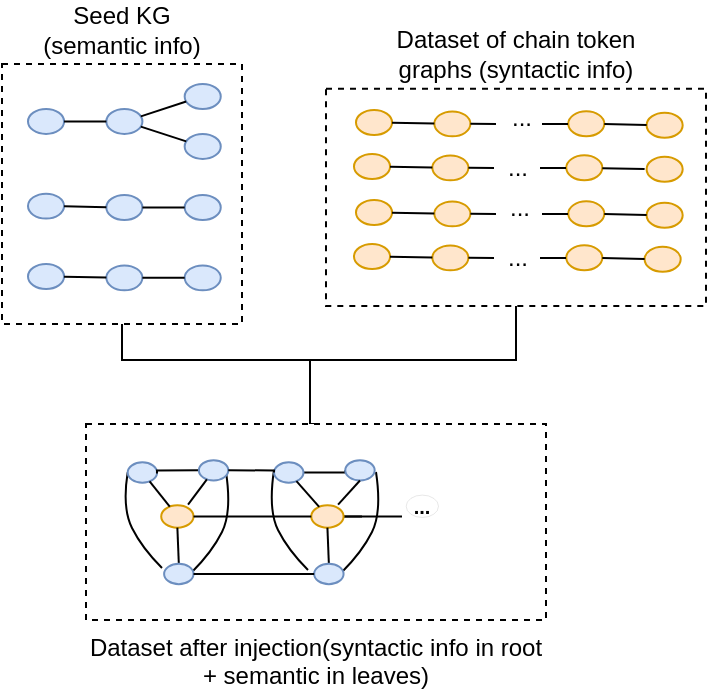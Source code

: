 <mxfile version="21.7.5" type="github">
  <diagram id="C5RBs43oDa-KdzZeNtuy" name="Page-1">
    <mxGraphModel dx="1352" dy="927" grid="1" gridSize="10" guides="1" tooltips="1" connect="1" arrows="1" fold="1" page="1" pageScale="1" pageWidth="827" pageHeight="1169" math="0" shadow="0">
      <root>
        <mxCell id="WIyWlLk6GJQsqaUBKTNV-0" />
        <mxCell id="WIyWlLk6GJQsqaUBKTNV-1" parent="WIyWlLk6GJQsqaUBKTNV-0" />
        <mxCell id="MDvvoWK_F6UgvLszBhcK-12" style="edgeStyle=orthogonalEdgeStyle;rounded=0;orthogonalLoop=1;jettySize=auto;html=1;exitX=0.5;exitY=0;exitDx=0;exitDy=0;endArrow=none;endFill=0;" edge="1" parent="WIyWlLk6GJQsqaUBKTNV-1" source="D7f5AKQHRCtzAQtNA1vA-325">
          <mxGeometry relative="1" as="geometry">
            <mxPoint x="390" y="270" as="targetPoint" />
          </mxGeometry>
        </mxCell>
        <mxCell id="D7f5AKQHRCtzAQtNA1vA-325" value="&lt;div&gt;Dataset after injection(syntactic info in root + semantic in leaves)&lt;/div&gt;" style="rounded=0;whiteSpace=wrap;html=1;dashed=1;labelPosition=center;verticalLabelPosition=bottom;align=center;verticalAlign=top;" parent="WIyWlLk6GJQsqaUBKTNV-1" vertex="1">
          <mxGeometry x="278" y="302" width="230" height="98" as="geometry" />
        </mxCell>
        <mxCell id="D7f5AKQHRCtzAQtNA1vA-238" value="" style="curved=1;endArrow=none;html=1;rounded=0;endFill=0;entryX=0;entryY=0.5;entryDx=0;entryDy=0;" parent="WIyWlLk6GJQsqaUBKTNV-1" target="D7f5AKQHRCtzAQtNA1vA-153" edge="1">
          <mxGeometry width="50" height="50" relative="1" as="geometry">
            <mxPoint x="316" y="374" as="sourcePoint" />
            <mxPoint x="297" y="325.94" as="targetPoint" />
            <Array as="points">
              <mxPoint x="306" y="364" />
              <mxPoint x="296" y="344" />
            </Array>
          </mxGeometry>
        </mxCell>
        <mxCell id="D7f5AKQHRCtzAQtNA1vA-239" value="" style="curved=1;endArrow=none;html=1;rounded=0;endFill=0;entryX=0;entryY=0.5;entryDx=0;entryDy=0;" parent="WIyWlLk6GJQsqaUBKTNV-1" edge="1">
          <mxGeometry width="50" height="50" relative="1" as="geometry">
            <mxPoint x="331" y="376" as="sourcePoint" />
            <mxPoint x="348" y="326" as="targetPoint" />
            <Array as="points">
              <mxPoint x="341" y="366" />
              <mxPoint x="351" y="346" />
            </Array>
          </mxGeometry>
        </mxCell>
        <mxCell id="D7f5AKQHRCtzAQtNA1vA-240" value="" style="curved=1;endArrow=none;html=1;rounded=0;endFill=0;entryX=0;entryY=0.5;entryDx=0;entryDy=0;" parent="WIyWlLk6GJQsqaUBKTNV-1" edge="1">
          <mxGeometry width="50" height="50" relative="1" as="geometry">
            <mxPoint x="389" y="375" as="sourcePoint" />
            <mxPoint x="372" y="325" as="targetPoint" />
            <Array as="points">
              <mxPoint x="379" y="365" />
              <mxPoint x="369" y="345" />
            </Array>
          </mxGeometry>
        </mxCell>
        <mxCell id="D7f5AKQHRCtzAQtNA1vA-241" value="&lt;b&gt;&lt;font style=&quot;font-size: 10px;&quot;&gt;...&lt;/font&gt;&lt;/b&gt;" style="strokeWidth=0;dashed=0;align=center;fontSize=8;shape=ellipse;perimeter=ellipsePerimeter;whiteSpace=wrap;html=1;aspect=fixed;" parent="WIyWlLk6GJQsqaUBKTNV-1" vertex="1">
          <mxGeometry x="437.84" y="337.301" width="16.157" height="11.18" as="geometry" />
        </mxCell>
        <mxCell id="D7f5AKQHRCtzAQtNA1vA-286" value="" style="curved=1;endArrow=none;html=1;rounded=0;endFill=0;entryX=0;entryY=0.5;entryDx=0;entryDy=0;" parent="WIyWlLk6GJQsqaUBKTNV-1" edge="1">
          <mxGeometry width="50" height="50" relative="1" as="geometry">
            <mxPoint x="406" y="376" as="sourcePoint" />
            <mxPoint x="423" y="326" as="targetPoint" />
            <Array as="points">
              <mxPoint x="416" y="366" />
              <mxPoint x="426" y="346" />
            </Array>
          </mxGeometry>
        </mxCell>
        <mxCell id="D7f5AKQHRCtzAQtNA1vA-326" value="" style="group" parent="WIyWlLk6GJQsqaUBKTNV-1" vertex="1" connectable="0">
          <mxGeometry x="236" y="122" width="120" height="130" as="geometry" />
        </mxCell>
        <mxCell id="D7f5AKQHRCtzAQtNA1vA-49" value="&lt;font style=&quot;font-size: 12px;&quot;&gt;Seed KG &lt;br&gt;(semantic info)&lt;/font&gt;" style="rounded=0;whiteSpace=wrap;html=1;strokeWidth=1;dashed=1;labelPosition=center;verticalLabelPosition=top;align=center;verticalAlign=bottom;" parent="D7f5AKQHRCtzAQtNA1vA-326" vertex="1">
          <mxGeometry width="120" height="130" as="geometry" />
        </mxCell>
        <mxCell id="D7f5AKQHRCtzAQtNA1vA-42" value="" style="group;fillColor=default;" parent="D7f5AKQHRCtzAQtNA1vA-326" vertex="1" connectable="0">
          <mxGeometry x="13" y="10" width="100" height="68" as="geometry" />
        </mxCell>
        <mxCell id="D7f5AKQHRCtzAQtNA1vA-11" value="" style="strokeWidth=1;dashed=0;align=center;fontSize=8;shape=ellipse;perimeter=ellipsePerimeter;whiteSpace=wrap;html=1;aspect=fixed;fillColor=#dae8fc;strokeColor=#6c8ebf;" parent="D7f5AKQHRCtzAQtNA1vA-42" vertex="1">
          <mxGeometry y="54.816" width="18.041" height="12.49" as="geometry" />
        </mxCell>
        <mxCell id="D7f5AKQHRCtzAQtNA1vA-12" value="" style="strokeWidth=1;dashed=0;align=center;fontSize=8;shape=ellipse;perimeter=ellipsePerimeter;whiteSpace=wrap;html=1;aspect=fixed;fillColor=#dae8fc;strokeColor=#6c8ebf;" parent="D7f5AKQHRCtzAQtNA1vA-42" vertex="1">
          <mxGeometry x="78.333" y="55.51" width="18.041" height="12.49" as="geometry" />
        </mxCell>
        <mxCell id="D7f5AKQHRCtzAQtNA1vA-16" value="" style="strokeWidth=1;dashed=0;align=center;fontSize=8;shape=ellipse;perimeter=ellipsePerimeter;whiteSpace=wrap;html=1;aspect=fixed;fillColor=#dae8fc;strokeColor=#6c8ebf;" parent="D7f5AKQHRCtzAQtNA1vA-42" vertex="1">
          <mxGeometry x="39.167" y="55.51" width="18.041" height="12.49" as="geometry" />
        </mxCell>
        <mxCell id="D7f5AKQHRCtzAQtNA1vA-18" value="" style="edgeStyle=none;endArrow=none;dashed=0;html=1;strokeWidth=1;rounded=0;" parent="D7f5AKQHRCtzAQtNA1vA-42" source="D7f5AKQHRCtzAQtNA1vA-16" target="D7f5AKQHRCtzAQtNA1vA-11" edge="1">
          <mxGeometry relative="1" as="geometry" />
        </mxCell>
        <mxCell id="D7f5AKQHRCtzAQtNA1vA-19" value="" style="edgeStyle=none;endArrow=none;dashed=0;html=1;strokeWidth=1;rounded=0;" parent="D7f5AKQHRCtzAQtNA1vA-42" source="D7f5AKQHRCtzAQtNA1vA-16" target="D7f5AKQHRCtzAQtNA1vA-12" edge="1">
          <mxGeometry relative="1" as="geometry" />
        </mxCell>
        <mxCell id="D7f5AKQHRCtzAQtNA1vA-28" value="" style="strokeWidth=1;dashed=0;align=center;fontSize=8;shape=ellipse;perimeter=ellipsePerimeter;whiteSpace=wrap;html=1;aspect=fixed;fillColor=#dae8fc;strokeColor=#6c8ebf;" parent="D7f5AKQHRCtzAQtNA1vA-42" vertex="1">
          <mxGeometry x="78.333" width="18.041" height="12.49" as="geometry" />
        </mxCell>
        <mxCell id="D7f5AKQHRCtzAQtNA1vA-29" value="" style="strokeWidth=1;dashed=0;align=center;fontSize=8;shape=ellipse;perimeter=ellipsePerimeter;whiteSpace=wrap;html=1;aspect=fixed;fillColor=#dae8fc;strokeColor=#6c8ebf;" parent="D7f5AKQHRCtzAQtNA1vA-42" vertex="1">
          <mxGeometry y="12.49" width="18.041" height="12.49" as="geometry" />
        </mxCell>
        <mxCell id="D7f5AKQHRCtzAQtNA1vA-30" value="" style="strokeWidth=1;dashed=0;align=center;fontSize=8;shape=ellipse;perimeter=ellipsePerimeter;whiteSpace=wrap;html=1;aspect=fixed;fillColor=#dae8fc;strokeColor=#6c8ebf;" parent="D7f5AKQHRCtzAQtNA1vA-42" vertex="1">
          <mxGeometry x="78.333" y="24.98" width="18.041" height="12.49" as="geometry" />
        </mxCell>
        <mxCell id="D7f5AKQHRCtzAQtNA1vA-31" value="" style="strokeWidth=1;dashed=0;align=center;fontSize=8;shape=ellipse;perimeter=ellipsePerimeter;whiteSpace=wrap;html=1;aspect=fixed;fillColor=#dae8fc;strokeColor=#6c8ebf;" parent="D7f5AKQHRCtzAQtNA1vA-42" vertex="1">
          <mxGeometry x="39.167" y="12.49" width="18.041" height="12.49" as="geometry" />
        </mxCell>
        <mxCell id="D7f5AKQHRCtzAQtNA1vA-34" value="" style="edgeStyle=none;endArrow=none;dashed=0;html=1;strokeWidth=1;rounded=0;" parent="D7f5AKQHRCtzAQtNA1vA-42" source="D7f5AKQHRCtzAQtNA1vA-31" target="D7f5AKQHRCtzAQtNA1vA-28" edge="1">
          <mxGeometry relative="1" as="geometry" />
        </mxCell>
        <mxCell id="D7f5AKQHRCtzAQtNA1vA-35" value="" style="edgeStyle=none;endArrow=none;dashed=0;html=1;strokeWidth=1;rounded=0;" parent="D7f5AKQHRCtzAQtNA1vA-42" source="D7f5AKQHRCtzAQtNA1vA-31" target="D7f5AKQHRCtzAQtNA1vA-29" edge="1">
          <mxGeometry relative="1" as="geometry" />
        </mxCell>
        <mxCell id="D7f5AKQHRCtzAQtNA1vA-36" value="" style="edgeStyle=none;endArrow=none;dashed=0;html=1;strokeWidth=1;rounded=0;" parent="D7f5AKQHRCtzAQtNA1vA-42" source="D7f5AKQHRCtzAQtNA1vA-31" target="D7f5AKQHRCtzAQtNA1vA-30" edge="1">
          <mxGeometry relative="1" as="geometry" />
        </mxCell>
        <mxCell id="D7f5AKQHRCtzAQtNA1vA-43" value="" style="strokeWidth=1;dashed=0;align=center;fontSize=8;shape=ellipse;perimeter=ellipsePerimeter;whiteSpace=wrap;html=1;aspect=fixed;fillColor=#dae8fc;strokeColor=#6c8ebf;" parent="D7f5AKQHRCtzAQtNA1vA-326" vertex="1">
          <mxGeometry x="13" y="99.996" width="18.041" height="12.49" as="geometry" />
        </mxCell>
        <mxCell id="D7f5AKQHRCtzAQtNA1vA-44" value="" style="strokeWidth=1;dashed=0;align=center;fontSize=8;shape=ellipse;perimeter=ellipsePerimeter;whiteSpace=wrap;html=1;aspect=fixed;fillColor=#dae8fc;strokeColor=#6c8ebf;" parent="D7f5AKQHRCtzAQtNA1vA-326" vertex="1">
          <mxGeometry x="91.333" y="100.69" width="18.041" height="12.49" as="geometry" />
        </mxCell>
        <mxCell id="D7f5AKQHRCtzAQtNA1vA-45" value="" style="strokeWidth=1;dashed=0;align=center;fontSize=8;shape=ellipse;perimeter=ellipsePerimeter;whiteSpace=wrap;html=1;aspect=fixed;fillColor=#dae8fc;strokeColor=#6c8ebf;" parent="D7f5AKQHRCtzAQtNA1vA-326" vertex="1">
          <mxGeometry x="52.167" y="100.69" width="18.041" height="12.49" as="geometry" />
        </mxCell>
        <mxCell id="D7f5AKQHRCtzAQtNA1vA-46" value="" style="edgeStyle=none;endArrow=none;dashed=0;html=1;strokeWidth=1;rounded=0;" parent="D7f5AKQHRCtzAQtNA1vA-326" source="D7f5AKQHRCtzAQtNA1vA-45" target="D7f5AKQHRCtzAQtNA1vA-43" edge="1">
          <mxGeometry relative="1" as="geometry" />
        </mxCell>
        <mxCell id="D7f5AKQHRCtzAQtNA1vA-47" value="" style="edgeStyle=none;endArrow=none;dashed=0;html=1;strokeWidth=1;rounded=0;" parent="D7f5AKQHRCtzAQtNA1vA-326" source="D7f5AKQHRCtzAQtNA1vA-45" target="D7f5AKQHRCtzAQtNA1vA-44" edge="1">
          <mxGeometry relative="1" as="geometry" />
        </mxCell>
        <mxCell id="o20jvKjjcpEYKb1I6eHj-14" value="" style="edgeStyle=none;endArrow=none;dashed=0;html=1;strokeWidth=1;rounded=0;" parent="WIyWlLk6GJQsqaUBKTNV-1" edge="1">
          <mxGeometry relative="1" as="geometry">
            <mxPoint x="469.167" y="210.595" as="sourcePoint" />
          </mxGeometry>
        </mxCell>
        <mxCell id="o20jvKjjcpEYKb1I6eHj-15" value="" style="edgeStyle=none;endArrow=none;dashed=0;html=1;strokeWidth=1;rounded=0;" parent="WIyWlLk6GJQsqaUBKTNV-1" edge="1">
          <mxGeometry relative="1" as="geometry">
            <mxPoint x="508.333" y="210.595" as="targetPoint" />
          </mxGeometry>
        </mxCell>
        <mxCell id="D7f5AKQHRCtzAQtNA1vA-168" style="edgeStyle=orthogonalEdgeStyle;rounded=0;orthogonalLoop=1;jettySize=auto;html=1;exitX=1;exitY=0;exitDx=0;exitDy=0;strokeColor=none;" parent="WIyWlLk6GJQsqaUBKTNV-1" source="D7f5AKQHRCtzAQtNA1vA-154" edge="1">
          <mxGeometry relative="1" as="geometry">
            <mxPoint x="570" y="106" as="targetPoint" />
          </mxGeometry>
        </mxCell>
        <mxCell id="D7f5AKQHRCtzAQtNA1vA-245" value="" style="group" parent="WIyWlLk6GJQsqaUBKTNV-1" vertex="1" connectable="0">
          <mxGeometry x="297" y="320.075" width="129" height="65.925" as="geometry" />
        </mxCell>
        <mxCell id="D7f5AKQHRCtzAQtNA1vA-180" value="" style="group" parent="D7f5AKQHRCtzAQtNA1vA-245" vertex="1" connectable="0">
          <mxGeometry width="55.809" height="65.925" as="geometry" />
        </mxCell>
        <mxCell id="D7f5AKQHRCtzAQtNA1vA-153" value="" style="strokeWidth=1;dashed=0;align=center;fontSize=8;shape=ellipse;perimeter=ellipsePerimeter;whiteSpace=wrap;html=1;aspect=fixed;fillColor=#dae8fc;strokeColor=#6c8ebf;" parent="D7f5AKQHRCtzAQtNA1vA-180" vertex="1">
          <mxGeometry x="1.83" y="1.09" width="14.711" height="10.192" as="geometry" />
        </mxCell>
        <mxCell id="D7f5AKQHRCtzAQtNA1vA-154" value="" style="strokeWidth=1;dashed=0;align=center;fontSize=8;shape=ellipse;perimeter=ellipsePerimeter;whiteSpace=wrap;html=1;aspect=fixed;fillColor=#ffe6cc;strokeColor=#d79b00;" parent="D7f5AKQHRCtzAQtNA1vA-180" vertex="1">
          <mxGeometry x="18.609" y="22.567" width="16.157" height="11.18" as="geometry" />
        </mxCell>
        <mxCell id="D7f5AKQHRCtzAQtNA1vA-155" value="" style="edgeStyle=none;endArrow=none;dashed=0;html=1;strokeWidth=1;rounded=0;" parent="D7f5AKQHRCtzAQtNA1vA-180" source="D7f5AKQHRCtzAQtNA1vA-154" target="D7f5AKQHRCtzAQtNA1vA-153" edge="1">
          <mxGeometry relative="1" as="geometry" />
        </mxCell>
        <mxCell id="D7f5AKQHRCtzAQtNA1vA-179" style="edgeStyle=orthogonalEdgeStyle;rounded=0;orthogonalLoop=1;jettySize=auto;html=1;exitX=0.5;exitY=0;exitDx=0;exitDy=0;entryX=0.5;entryY=1;entryDx=0;entryDy=0;endArrow=none;endFill=0;" parent="D7f5AKQHRCtzAQtNA1vA-180" source="D7f5AKQHRCtzAQtNA1vA-159" target="D7f5AKQHRCtzAQtNA1vA-154" edge="1">
          <mxGeometry relative="1" as="geometry" />
        </mxCell>
        <mxCell id="D7f5AKQHRCtzAQtNA1vA-159" value="" style="strokeWidth=1;dashed=0;align=center;fontSize=8;shape=ellipse;perimeter=ellipsePerimeter;whiteSpace=wrap;html=1;aspect=fixed;fillColor=#dae8fc;strokeColor=#6c8ebf;" parent="D7f5AKQHRCtzAQtNA1vA-180" vertex="1">
          <mxGeometry x="20.054" y="51.802" width="14.711" height="10.192" as="geometry" />
        </mxCell>
        <mxCell id="D7f5AKQHRCtzAQtNA1vA-175" value="" style="group;flipV=0;flipH=1;" parent="D7f5AKQHRCtzAQtNA1vA-180" vertex="1" connectable="0">
          <mxGeometry x="32.021" width="23.787" height="22.262" as="geometry" />
        </mxCell>
        <mxCell id="D7f5AKQHRCtzAQtNA1vA-207" style="edgeStyle=orthogonalEdgeStyle;rounded=0;orthogonalLoop=1;jettySize=auto;html=1;exitX=0;exitY=0.5;exitDx=0;exitDy=0;endArrow=none;endFill=0;" parent="D7f5AKQHRCtzAQtNA1vA-175" source="D7f5AKQHRCtzAQtNA1vA-173" edge="1">
          <mxGeometry relative="1" as="geometry">
            <mxPoint x="-15.553" y="6.66" as="targetPoint" />
          </mxGeometry>
        </mxCell>
        <mxCell id="D7f5AKQHRCtzAQtNA1vA-173" value="" style="strokeWidth=1;dashed=0;align=center;fontSize=8;shape=ellipse;perimeter=ellipsePerimeter;whiteSpace=wrap;html=1;aspect=fixed;fillColor=#dae8fc;strokeColor=#6c8ebf;" parent="D7f5AKQHRCtzAQtNA1vA-175" vertex="1">
          <mxGeometry x="5.416" width="14.711" height="10.192" as="geometry" />
        </mxCell>
        <mxCell id="D7f5AKQHRCtzAQtNA1vA-174" value="" style="edgeStyle=none;endArrow=none;dashed=0;html=1;strokeWidth=1;rounded=0;" parent="D7f5AKQHRCtzAQtNA1vA-175" target="D7f5AKQHRCtzAQtNA1vA-173" edge="1">
          <mxGeometry relative="1" as="geometry">
            <mxPoint y="22.262" as="sourcePoint" />
          </mxGeometry>
        </mxCell>
        <mxCell id="D7f5AKQHRCtzAQtNA1vA-190" value="" style="group" parent="D7f5AKQHRCtzAQtNA1vA-245" vertex="1" connectable="0">
          <mxGeometry x="73.191" width="55.809" height="65.925" as="geometry" />
        </mxCell>
        <mxCell id="D7f5AKQHRCtzAQtNA1vA-203" style="edgeStyle=orthogonalEdgeStyle;rounded=0;orthogonalLoop=1;jettySize=auto;html=1;exitX=1;exitY=0.5;exitDx=0;exitDy=0;entryX=0;entryY=0.5;entryDx=0;entryDy=0;endArrow=none;endFill=0;" parent="D7f5AKQHRCtzAQtNA1vA-190" source="D7f5AKQHRCtzAQtNA1vA-191" target="D7f5AKQHRCtzAQtNA1vA-197" edge="1">
          <mxGeometry relative="1" as="geometry" />
        </mxCell>
        <mxCell id="D7f5AKQHRCtzAQtNA1vA-191" value="" style="strokeWidth=1;dashed=0;align=center;fontSize=8;shape=ellipse;perimeter=ellipsePerimeter;whiteSpace=wrap;html=1;aspect=fixed;fillColor=#dae8fc;strokeColor=#6c8ebf;" parent="D7f5AKQHRCtzAQtNA1vA-190" vertex="1">
          <mxGeometry x="1.83" y="1.09" width="14.711" height="10.192" as="geometry" />
        </mxCell>
        <mxCell id="D7f5AKQHRCtzAQtNA1vA-243" style="edgeStyle=orthogonalEdgeStyle;rounded=0;orthogonalLoop=1;jettySize=auto;html=1;exitX=1;exitY=0.5;exitDx=0;exitDy=0;endArrow=none;endFill=0;" parent="D7f5AKQHRCtzAQtNA1vA-190" source="D7f5AKQHRCtzAQtNA1vA-192" edge="1">
          <mxGeometry relative="1" as="geometry">
            <mxPoint x="45.809" y="27.925" as="targetPoint" />
          </mxGeometry>
        </mxCell>
        <mxCell id="D7f5AKQHRCtzAQtNA1vA-291" style="edgeStyle=orthogonalEdgeStyle;rounded=0;orthogonalLoop=1;jettySize=auto;html=1;exitX=1;exitY=0.5;exitDx=0;exitDy=0;endArrow=none;endFill=0;" parent="D7f5AKQHRCtzAQtNA1vA-190" source="D7f5AKQHRCtzAQtNA1vA-192" edge="1">
          <mxGeometry relative="1" as="geometry">
            <mxPoint x="65.809" y="28.27" as="targetPoint" />
          </mxGeometry>
        </mxCell>
        <mxCell id="D7f5AKQHRCtzAQtNA1vA-192" value="" style="strokeWidth=1;dashed=0;align=center;fontSize=8;shape=ellipse;perimeter=ellipsePerimeter;whiteSpace=wrap;html=1;aspect=fixed;fillColor=#ffe6cc;strokeColor=#d79b00;" parent="D7f5AKQHRCtzAQtNA1vA-190" vertex="1">
          <mxGeometry x="20.439" y="22.567" width="16.157" height="11.18" as="geometry" />
        </mxCell>
        <mxCell id="D7f5AKQHRCtzAQtNA1vA-193" value="" style="edgeStyle=none;endArrow=none;dashed=0;html=1;strokeWidth=1;rounded=0;" parent="D7f5AKQHRCtzAQtNA1vA-190" source="D7f5AKQHRCtzAQtNA1vA-192" target="D7f5AKQHRCtzAQtNA1vA-191" edge="1">
          <mxGeometry relative="1" as="geometry" />
        </mxCell>
        <mxCell id="D7f5AKQHRCtzAQtNA1vA-194" style="edgeStyle=orthogonalEdgeStyle;rounded=0;orthogonalLoop=1;jettySize=auto;html=1;exitX=0.5;exitY=0;exitDx=0;exitDy=0;entryX=0.5;entryY=1;entryDx=0;entryDy=0;endArrow=none;endFill=0;" parent="D7f5AKQHRCtzAQtNA1vA-190" source="D7f5AKQHRCtzAQtNA1vA-195" target="D7f5AKQHRCtzAQtNA1vA-192" edge="1">
          <mxGeometry relative="1" as="geometry" />
        </mxCell>
        <mxCell id="D7f5AKQHRCtzAQtNA1vA-195" value="" style="strokeWidth=1;dashed=0;align=center;fontSize=8;shape=ellipse;perimeter=ellipsePerimeter;whiteSpace=wrap;html=1;aspect=fixed;fillColor=#dae8fc;strokeColor=#6c8ebf;" parent="D7f5AKQHRCtzAQtNA1vA-190" vertex="1">
          <mxGeometry x="21.884" y="51.802" width="14.711" height="10.192" as="geometry" />
        </mxCell>
        <mxCell id="D7f5AKQHRCtzAQtNA1vA-196" value="" style="group;flipV=0;flipH=1;" parent="D7f5AKQHRCtzAQtNA1vA-190" vertex="1" connectable="0">
          <mxGeometry x="32.021" width="23.787" height="22.262" as="geometry" />
        </mxCell>
        <mxCell id="D7f5AKQHRCtzAQtNA1vA-197" value="" style="strokeWidth=1;dashed=0;align=center;fontSize=8;shape=ellipse;perimeter=ellipsePerimeter;whiteSpace=wrap;html=1;aspect=fixed;fillColor=#dae8fc;strokeColor=#6c8ebf;" parent="D7f5AKQHRCtzAQtNA1vA-196" vertex="1">
          <mxGeometry x="5.416" width="14.711" height="10.192" as="geometry" />
        </mxCell>
        <mxCell id="D7f5AKQHRCtzAQtNA1vA-198" value="" style="edgeStyle=none;endArrow=none;dashed=0;html=1;strokeWidth=1;rounded=0;entryX=0.5;entryY=1;entryDx=0;entryDy=0;" parent="D7f5AKQHRCtzAQtNA1vA-196" target="D7f5AKQHRCtzAQtNA1vA-197" edge="1">
          <mxGeometry relative="1" as="geometry">
            <mxPoint x="1.83" y="22.262" as="sourcePoint" />
            <mxPoint x="10.036" y="12.598" as="targetPoint" />
          </mxGeometry>
        </mxCell>
        <mxCell id="D7f5AKQHRCtzAQtNA1vA-199" style="edgeStyle=orthogonalEdgeStyle;rounded=0;orthogonalLoop=1;jettySize=auto;html=1;exitX=1;exitY=0.5;exitDx=0;exitDy=0;entryX=0;entryY=0.5;entryDx=0;entryDy=0;endArrow=none;endFill=0;" parent="D7f5AKQHRCtzAQtNA1vA-245" source="D7f5AKQHRCtzAQtNA1vA-154" target="D7f5AKQHRCtzAQtNA1vA-192" edge="1">
          <mxGeometry relative="1" as="geometry" />
        </mxCell>
        <mxCell id="D7f5AKQHRCtzAQtNA1vA-202" style="edgeStyle=orthogonalEdgeStyle;rounded=0;orthogonalLoop=1;jettySize=auto;html=1;exitX=1;exitY=0.5;exitDx=0;exitDy=0;entryX=0;entryY=0.5;entryDx=0;entryDy=0;endArrow=none;endFill=0;" parent="D7f5AKQHRCtzAQtNA1vA-245" source="D7f5AKQHRCtzAQtNA1vA-173" target="D7f5AKQHRCtzAQtNA1vA-191" edge="1">
          <mxGeometry relative="1" as="geometry" />
        </mxCell>
        <mxCell id="D7f5AKQHRCtzAQtNA1vA-210" style="edgeStyle=orthogonalEdgeStyle;rounded=0;orthogonalLoop=1;jettySize=auto;html=1;exitX=1;exitY=0.5;exitDx=0;exitDy=0;entryX=0;entryY=0.5;entryDx=0;entryDy=0;endArrow=none;endFill=0;" parent="D7f5AKQHRCtzAQtNA1vA-245" source="D7f5AKQHRCtzAQtNA1vA-159" target="D7f5AKQHRCtzAQtNA1vA-195" edge="1">
          <mxGeometry relative="1" as="geometry">
            <mxPoint x="89" y="56.925" as="targetPoint" />
          </mxGeometry>
        </mxCell>
        <mxCell id="D7f5AKQHRCtzAQtNA1vA-106" value="&lt;font style=&quot;font-size: 12px;&quot;&gt;Dataset of chain token &lt;br&gt;graphs (syntactic info)&lt;/font&gt;" style="rounded=0;whiteSpace=wrap;html=1;labelPosition=center;verticalLabelPosition=top;align=center;verticalAlign=bottom;dashed=1;" parent="WIyWlLk6GJQsqaUBKTNV-1" vertex="1">
          <mxGeometry x="398" y="134.35" width="190" height="108.65" as="geometry" />
        </mxCell>
        <mxCell id="D7f5AKQHRCtzAQtNA1vA-53" value="" style="strokeWidth=1;dashed=0;align=center;fontSize=8;shape=ellipse;perimeter=ellipsePerimeter;whiteSpace=wrap;html=1;aspect=fixed;fillColor=#ffe6cc;strokeColor=#d79b00;" parent="WIyWlLk6GJQsqaUBKTNV-1" vertex="1">
          <mxGeometry x="413" y="144.996" width="18.041" height="12.49" as="geometry" />
        </mxCell>
        <mxCell id="D7f5AKQHRCtzAQtNA1vA-54" value="..." style="strokeWidth=1;dashed=0;align=center;fontSize=12;shape=ellipse;perimeter=ellipsePerimeter;whiteSpace=wrap;html=1;aspect=fixed;strokeColor=none;" parent="WIyWlLk6GJQsqaUBKTNV-1" vertex="1">
          <mxGeometry x="487.333" y="142.69" width="18.041" height="12.49" as="geometry" />
        </mxCell>
        <mxCell id="D7f5AKQHRCtzAQtNA1vA-55" value="" style="strokeWidth=1;dashed=0;align=center;fontSize=8;shape=ellipse;perimeter=ellipsePerimeter;whiteSpace=wrap;html=1;aspect=fixed;fillColor=#ffe6cc;strokeColor=#d79b00;" parent="WIyWlLk6GJQsqaUBKTNV-1" vertex="1">
          <mxGeometry x="452.167" y="145.69" width="18.041" height="12.49" as="geometry" />
        </mxCell>
        <mxCell id="D7f5AKQHRCtzAQtNA1vA-56" value="" style="edgeStyle=none;endArrow=none;dashed=0;html=1;strokeWidth=1;rounded=0;" parent="WIyWlLk6GJQsqaUBKTNV-1" source="D7f5AKQHRCtzAQtNA1vA-55" target="D7f5AKQHRCtzAQtNA1vA-53" edge="1">
          <mxGeometry relative="1" as="geometry" />
        </mxCell>
        <mxCell id="D7f5AKQHRCtzAQtNA1vA-57" value="" style="edgeStyle=none;endArrow=none;dashed=0;html=1;strokeWidth=1;rounded=0;" parent="WIyWlLk6GJQsqaUBKTNV-1" source="D7f5AKQHRCtzAQtNA1vA-55" edge="1">
          <mxGeometry relative="1" as="geometry">
            <mxPoint x="483" y="152" as="targetPoint" />
          </mxGeometry>
        </mxCell>
        <mxCell id="D7f5AKQHRCtzAQtNA1vA-58" value="" style="strokeWidth=1;dashed=0;align=center;fontSize=8;shape=ellipse;perimeter=ellipsePerimeter;whiteSpace=wrap;html=1;aspect=fixed;fillColor=#ffe6cc;strokeColor=#d79b00;" parent="WIyWlLk6GJQsqaUBKTNV-1" vertex="1">
          <mxGeometry x="519.13" y="145.686" width="18.041" height="12.49" as="geometry" />
        </mxCell>
        <mxCell id="D7f5AKQHRCtzAQtNA1vA-60" value="" style="strokeWidth=1;dashed=0;align=center;fontSize=8;shape=ellipse;perimeter=ellipsePerimeter;whiteSpace=wrap;html=1;aspect=fixed;fillColor=#ffe6cc;strokeColor=#d79b00;" parent="WIyWlLk6GJQsqaUBKTNV-1" vertex="1">
          <mxGeometry x="558.297" y="146.38" width="18.041" height="12.49" as="geometry" />
        </mxCell>
        <mxCell id="D7f5AKQHRCtzAQtNA1vA-61" value="" style="edgeStyle=none;endArrow=none;dashed=0;html=1;strokeWidth=1;rounded=0;" parent="WIyWlLk6GJQsqaUBKTNV-1" source="D7f5AKQHRCtzAQtNA1vA-60" target="D7f5AKQHRCtzAQtNA1vA-58" edge="1">
          <mxGeometry relative="1" as="geometry" />
        </mxCell>
        <mxCell id="D7f5AKQHRCtzAQtNA1vA-67" value="" style="edgeStyle=none;endArrow=none;dashed=0;html=1;strokeWidth=1;rounded=0;" parent="WIyWlLk6GJQsqaUBKTNV-1" edge="1">
          <mxGeometry relative="1" as="geometry">
            <mxPoint x="506" y="152" as="sourcePoint" />
            <mxPoint x="519" y="152" as="targetPoint" />
          </mxGeometry>
        </mxCell>
        <mxCell id="D7f5AKQHRCtzAQtNA1vA-68" value="" style="strokeWidth=1;dashed=0;align=center;fontSize=8;shape=ellipse;perimeter=ellipsePerimeter;whiteSpace=wrap;html=1;aspect=fixed;fillColor=#ffe6cc;strokeColor=#d79b00;" parent="WIyWlLk6GJQsqaUBKTNV-1" vertex="1">
          <mxGeometry x="412" y="166.996" width="18.041" height="12.49" as="geometry" />
        </mxCell>
        <mxCell id="D7f5AKQHRCtzAQtNA1vA-69" value="..." style="strokeWidth=1;dashed=0;align=center;fontSize=12;shape=ellipse;perimeter=ellipsePerimeter;whiteSpace=wrap;html=1;aspect=fixed;strokeColor=none;" parent="WIyWlLk6GJQsqaUBKTNV-1" vertex="1">
          <mxGeometry x="485.333" y="167.69" width="18.041" height="12.49" as="geometry" />
        </mxCell>
        <mxCell id="D7f5AKQHRCtzAQtNA1vA-70" value="" style="strokeWidth=1;dashed=0;align=center;fontSize=8;shape=ellipse;perimeter=ellipsePerimeter;whiteSpace=wrap;html=1;aspect=fixed;fillColor=#ffe6cc;strokeColor=#d79b00;" parent="WIyWlLk6GJQsqaUBKTNV-1" vertex="1">
          <mxGeometry x="451.167" y="167.69" width="18.041" height="12.49" as="geometry" />
        </mxCell>
        <mxCell id="D7f5AKQHRCtzAQtNA1vA-71" value="" style="edgeStyle=none;endArrow=none;dashed=0;html=1;strokeWidth=1;rounded=0;" parent="WIyWlLk6GJQsqaUBKTNV-1" source="D7f5AKQHRCtzAQtNA1vA-70" target="D7f5AKQHRCtzAQtNA1vA-68" edge="1">
          <mxGeometry relative="1" as="geometry" />
        </mxCell>
        <mxCell id="D7f5AKQHRCtzAQtNA1vA-72" value="" style="edgeStyle=none;endArrow=none;dashed=0;html=1;strokeWidth=1;rounded=0;" parent="WIyWlLk6GJQsqaUBKTNV-1" source="D7f5AKQHRCtzAQtNA1vA-70" edge="1">
          <mxGeometry relative="1" as="geometry">
            <mxPoint x="482" y="174" as="targetPoint" />
          </mxGeometry>
        </mxCell>
        <mxCell id="D7f5AKQHRCtzAQtNA1vA-73" value="" style="strokeWidth=1;dashed=0;align=center;fontSize=8;shape=ellipse;perimeter=ellipsePerimeter;whiteSpace=wrap;html=1;aspect=fixed;fillColor=#ffe6cc;strokeColor=#d79b00;" parent="WIyWlLk6GJQsqaUBKTNV-1" vertex="1">
          <mxGeometry x="518.13" y="167.686" width="18.041" height="12.49" as="geometry" />
        </mxCell>
        <mxCell id="D7f5AKQHRCtzAQtNA1vA-74" value="" style="strokeWidth=1;dashed=0;align=center;fontSize=8;shape=ellipse;perimeter=ellipsePerimeter;whiteSpace=wrap;html=1;aspect=fixed;fillColor=#ffe6cc;strokeColor=#d79b00;" parent="WIyWlLk6GJQsqaUBKTNV-1" vertex="1">
          <mxGeometry x="558.297" y="168.38" width="18.041" height="12.49" as="geometry" />
        </mxCell>
        <mxCell id="D7f5AKQHRCtzAQtNA1vA-75" value="" style="edgeStyle=none;endArrow=none;dashed=0;html=1;strokeWidth=1;rounded=0;" parent="WIyWlLk6GJQsqaUBKTNV-1" target="D7f5AKQHRCtzAQtNA1vA-73" edge="1">
          <mxGeometry relative="1" as="geometry">
            <mxPoint x="557.299" y="174.475" as="sourcePoint" />
          </mxGeometry>
        </mxCell>
        <mxCell id="D7f5AKQHRCtzAQtNA1vA-76" value="" style="edgeStyle=none;endArrow=none;dashed=0;html=1;strokeWidth=1;rounded=0;" parent="WIyWlLk6GJQsqaUBKTNV-1" edge="1">
          <mxGeometry relative="1" as="geometry">
            <mxPoint x="505" y="174" as="sourcePoint" />
            <mxPoint x="518" y="174" as="targetPoint" />
          </mxGeometry>
        </mxCell>
        <mxCell id="D7f5AKQHRCtzAQtNA1vA-86" value="" style="strokeWidth=1;dashed=0;align=center;fontSize=8;shape=ellipse;perimeter=ellipsePerimeter;whiteSpace=wrap;html=1;aspect=fixed;fillColor=#ffe6cc;strokeColor=#d79b00;" parent="WIyWlLk6GJQsqaUBKTNV-1" vertex="1">
          <mxGeometry x="413" y="189.996" width="18.041" height="12.49" as="geometry" />
        </mxCell>
        <mxCell id="D7f5AKQHRCtzAQtNA1vA-87" value="..." style="strokeWidth=1;dashed=0;align=center;fontSize=12;shape=ellipse;perimeter=ellipsePerimeter;whiteSpace=wrap;html=1;aspect=fixed;strokeColor=none;" parent="WIyWlLk6GJQsqaUBKTNV-1" vertex="1">
          <mxGeometry x="486.333" y="187.69" width="18.041" height="12.49" as="geometry" />
        </mxCell>
        <mxCell id="D7f5AKQHRCtzAQtNA1vA-88" value="" style="strokeWidth=1;dashed=0;align=center;fontSize=8;shape=ellipse;perimeter=ellipsePerimeter;whiteSpace=wrap;html=1;aspect=fixed;fillColor=#ffe6cc;strokeColor=#d79b00;" parent="WIyWlLk6GJQsqaUBKTNV-1" vertex="1">
          <mxGeometry x="452.167" y="190.69" width="18.041" height="12.49" as="geometry" />
        </mxCell>
        <mxCell id="D7f5AKQHRCtzAQtNA1vA-89" value="" style="edgeStyle=none;endArrow=none;dashed=0;html=1;strokeWidth=1;rounded=0;" parent="WIyWlLk6GJQsqaUBKTNV-1" source="D7f5AKQHRCtzAQtNA1vA-88" target="D7f5AKQHRCtzAQtNA1vA-86" edge="1">
          <mxGeometry relative="1" as="geometry" />
        </mxCell>
        <mxCell id="D7f5AKQHRCtzAQtNA1vA-90" value="" style="edgeStyle=none;endArrow=none;dashed=0;html=1;strokeWidth=1;rounded=0;" parent="WIyWlLk6GJQsqaUBKTNV-1" source="D7f5AKQHRCtzAQtNA1vA-88" edge="1">
          <mxGeometry relative="1" as="geometry">
            <mxPoint x="483" y="197" as="targetPoint" />
          </mxGeometry>
        </mxCell>
        <mxCell id="D7f5AKQHRCtzAQtNA1vA-91" value="" style="strokeWidth=1;dashed=0;align=center;fontSize=8;shape=ellipse;perimeter=ellipsePerimeter;whiteSpace=wrap;html=1;aspect=fixed;fillColor=#ffe6cc;strokeColor=#d79b00;" parent="WIyWlLk6GJQsqaUBKTNV-1" vertex="1">
          <mxGeometry x="519.13" y="190.686" width="18.041" height="12.49" as="geometry" />
        </mxCell>
        <mxCell id="D7f5AKQHRCtzAQtNA1vA-92" value="" style="strokeWidth=1;dashed=0;align=center;fontSize=8;shape=ellipse;perimeter=ellipsePerimeter;whiteSpace=wrap;html=1;aspect=fixed;fillColor=#ffe6cc;strokeColor=#d79b00;" parent="WIyWlLk6GJQsqaUBKTNV-1" vertex="1">
          <mxGeometry x="558.297" y="191.38" width="18.041" height="12.49" as="geometry" />
        </mxCell>
        <mxCell id="D7f5AKQHRCtzAQtNA1vA-93" value="" style="edgeStyle=none;endArrow=none;dashed=0;html=1;strokeWidth=1;rounded=0;" parent="WIyWlLk6GJQsqaUBKTNV-1" source="D7f5AKQHRCtzAQtNA1vA-92" target="D7f5AKQHRCtzAQtNA1vA-91" edge="1">
          <mxGeometry relative="1" as="geometry" />
        </mxCell>
        <mxCell id="D7f5AKQHRCtzAQtNA1vA-94" value="" style="edgeStyle=none;endArrow=none;dashed=0;html=1;strokeWidth=1;rounded=0;" parent="WIyWlLk6GJQsqaUBKTNV-1" edge="1">
          <mxGeometry relative="1" as="geometry">
            <mxPoint x="506" y="197" as="sourcePoint" />
            <mxPoint x="519" y="197" as="targetPoint" />
          </mxGeometry>
        </mxCell>
        <mxCell id="D7f5AKQHRCtzAQtNA1vA-95" value="" style="strokeWidth=1;dashed=0;align=center;fontSize=8;shape=ellipse;perimeter=ellipsePerimeter;whiteSpace=wrap;html=1;aspect=fixed;fillColor=#ffe6cc;strokeColor=#d79b00;" parent="WIyWlLk6GJQsqaUBKTNV-1" vertex="1">
          <mxGeometry x="412" y="211.996" width="18.041" height="12.49" as="geometry" />
        </mxCell>
        <mxCell id="D7f5AKQHRCtzAQtNA1vA-96" value="..." style="strokeWidth=1;dashed=0;align=center;fontSize=12;shape=ellipse;perimeter=ellipsePerimeter;whiteSpace=wrap;html=1;aspect=fixed;strokeColor=none;" parent="WIyWlLk6GJQsqaUBKTNV-1" vertex="1">
          <mxGeometry x="485.333" y="212.69" width="18.041" height="12.49" as="geometry" />
        </mxCell>
        <mxCell id="D7f5AKQHRCtzAQtNA1vA-97" value="" style="strokeWidth=1;dashed=0;align=center;fontSize=8;shape=ellipse;perimeter=ellipsePerimeter;whiteSpace=wrap;html=1;aspect=fixed;fillColor=#ffe6cc;strokeColor=#d79b00;" parent="WIyWlLk6GJQsqaUBKTNV-1" vertex="1">
          <mxGeometry x="451.167" y="212.69" width="18.041" height="12.49" as="geometry" />
        </mxCell>
        <mxCell id="D7f5AKQHRCtzAQtNA1vA-98" value="" style="edgeStyle=none;endArrow=none;dashed=0;html=1;strokeWidth=1;rounded=0;" parent="WIyWlLk6GJQsqaUBKTNV-1" source="D7f5AKQHRCtzAQtNA1vA-97" target="D7f5AKQHRCtzAQtNA1vA-95" edge="1">
          <mxGeometry relative="1" as="geometry" />
        </mxCell>
        <mxCell id="D7f5AKQHRCtzAQtNA1vA-99" value="" style="edgeStyle=none;endArrow=none;dashed=0;html=1;strokeWidth=1;rounded=0;" parent="WIyWlLk6GJQsqaUBKTNV-1" source="D7f5AKQHRCtzAQtNA1vA-97" edge="1">
          <mxGeometry relative="1" as="geometry">
            <mxPoint x="482" y="219" as="targetPoint" />
          </mxGeometry>
        </mxCell>
        <mxCell id="D7f5AKQHRCtzAQtNA1vA-100" value="" style="strokeWidth=1;dashed=0;align=center;fontSize=8;shape=ellipse;perimeter=ellipsePerimeter;whiteSpace=wrap;html=1;aspect=fixed;fillColor=#ffe6cc;strokeColor=#d79b00;" parent="WIyWlLk6GJQsqaUBKTNV-1" vertex="1">
          <mxGeometry x="518.13" y="212.686" width="18.041" height="12.49" as="geometry" />
        </mxCell>
        <mxCell id="D7f5AKQHRCtzAQtNA1vA-101" value="" style="strokeWidth=1;dashed=0;align=center;fontSize=8;shape=ellipse;perimeter=ellipsePerimeter;whiteSpace=wrap;html=1;aspect=fixed;fillColor=#ffe6cc;strokeColor=#d79b00;" parent="WIyWlLk6GJQsqaUBKTNV-1" vertex="1">
          <mxGeometry x="557.297" y="213.38" width="18.041" height="12.49" as="geometry" />
        </mxCell>
        <mxCell id="D7f5AKQHRCtzAQtNA1vA-102" value="" style="edgeStyle=none;endArrow=none;dashed=0;html=1;strokeWidth=1;rounded=0;" parent="WIyWlLk6GJQsqaUBKTNV-1" source="D7f5AKQHRCtzAQtNA1vA-101" target="D7f5AKQHRCtzAQtNA1vA-100" edge="1">
          <mxGeometry relative="1" as="geometry" />
        </mxCell>
        <mxCell id="D7f5AKQHRCtzAQtNA1vA-103" value="" style="edgeStyle=none;endArrow=none;dashed=0;html=1;strokeWidth=1;rounded=0;" parent="WIyWlLk6GJQsqaUBKTNV-1" edge="1">
          <mxGeometry relative="1" as="geometry">
            <mxPoint x="505" y="219" as="sourcePoint" />
            <mxPoint x="518" y="219" as="targetPoint" />
          </mxGeometry>
        </mxCell>
        <mxCell id="MDvvoWK_F6UgvLszBhcK-6" style="edgeStyle=orthogonalEdgeStyle;rounded=0;orthogonalLoop=1;jettySize=auto;html=1;exitX=0.5;exitY=1;exitDx=0;exitDy=0;" edge="1" parent="WIyWlLk6GJQsqaUBKTNV-1" source="D7f5AKQHRCtzAQtNA1vA-106" target="D7f5AKQHRCtzAQtNA1vA-106">
          <mxGeometry relative="1" as="geometry" />
        </mxCell>
        <mxCell id="MDvvoWK_F6UgvLszBhcK-11" style="edgeStyle=orthogonalEdgeStyle;rounded=0;orthogonalLoop=1;jettySize=auto;html=1;exitX=0.5;exitY=1;exitDx=0;exitDy=0;entryX=0.5;entryY=1;entryDx=0;entryDy=0;endArrow=none;endFill=0;" edge="1" parent="WIyWlLk6GJQsqaUBKTNV-1" source="D7f5AKQHRCtzAQtNA1vA-49" target="D7f5AKQHRCtzAQtNA1vA-106">
          <mxGeometry relative="1" as="geometry">
            <Array as="points">
              <mxPoint x="296" y="270" />
              <mxPoint x="493" y="270" />
            </Array>
          </mxGeometry>
        </mxCell>
      </root>
    </mxGraphModel>
  </diagram>
</mxfile>
